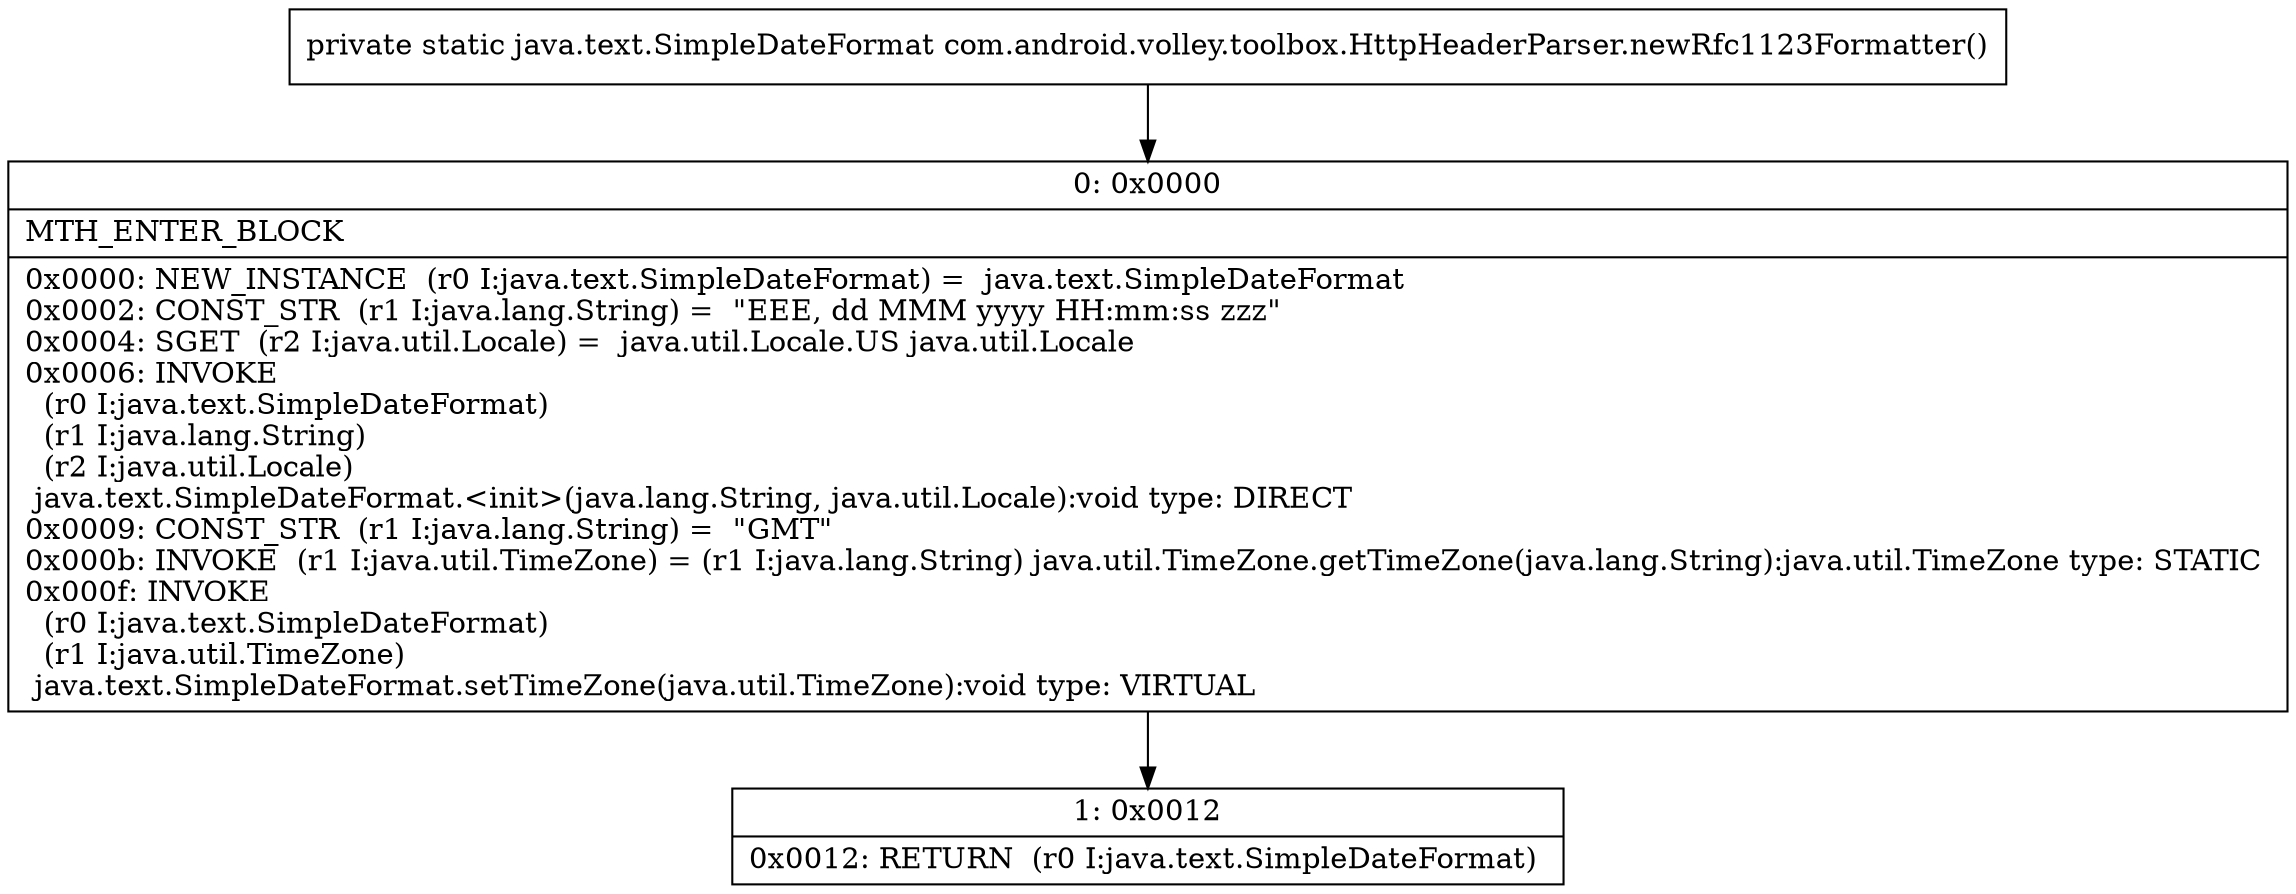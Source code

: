digraph "CFG forcom.android.volley.toolbox.HttpHeaderParser.newRfc1123Formatter()Ljava\/text\/SimpleDateFormat;" {
Node_0 [shape=record,label="{0\:\ 0x0000|MTH_ENTER_BLOCK\l|0x0000: NEW_INSTANCE  (r0 I:java.text.SimpleDateFormat) =  java.text.SimpleDateFormat \l0x0002: CONST_STR  (r1 I:java.lang.String) =  \"EEE, dd MMM yyyy HH:mm:ss zzz\" \l0x0004: SGET  (r2 I:java.util.Locale) =  java.util.Locale.US java.util.Locale \l0x0006: INVOKE  \l  (r0 I:java.text.SimpleDateFormat)\l  (r1 I:java.lang.String)\l  (r2 I:java.util.Locale)\l java.text.SimpleDateFormat.\<init\>(java.lang.String, java.util.Locale):void type: DIRECT \l0x0009: CONST_STR  (r1 I:java.lang.String) =  \"GMT\" \l0x000b: INVOKE  (r1 I:java.util.TimeZone) = (r1 I:java.lang.String) java.util.TimeZone.getTimeZone(java.lang.String):java.util.TimeZone type: STATIC \l0x000f: INVOKE  \l  (r0 I:java.text.SimpleDateFormat)\l  (r1 I:java.util.TimeZone)\l java.text.SimpleDateFormat.setTimeZone(java.util.TimeZone):void type: VIRTUAL \l}"];
Node_1 [shape=record,label="{1\:\ 0x0012|0x0012: RETURN  (r0 I:java.text.SimpleDateFormat) \l}"];
MethodNode[shape=record,label="{private static java.text.SimpleDateFormat com.android.volley.toolbox.HttpHeaderParser.newRfc1123Formatter() }"];
MethodNode -> Node_0;
Node_0 -> Node_1;
}

